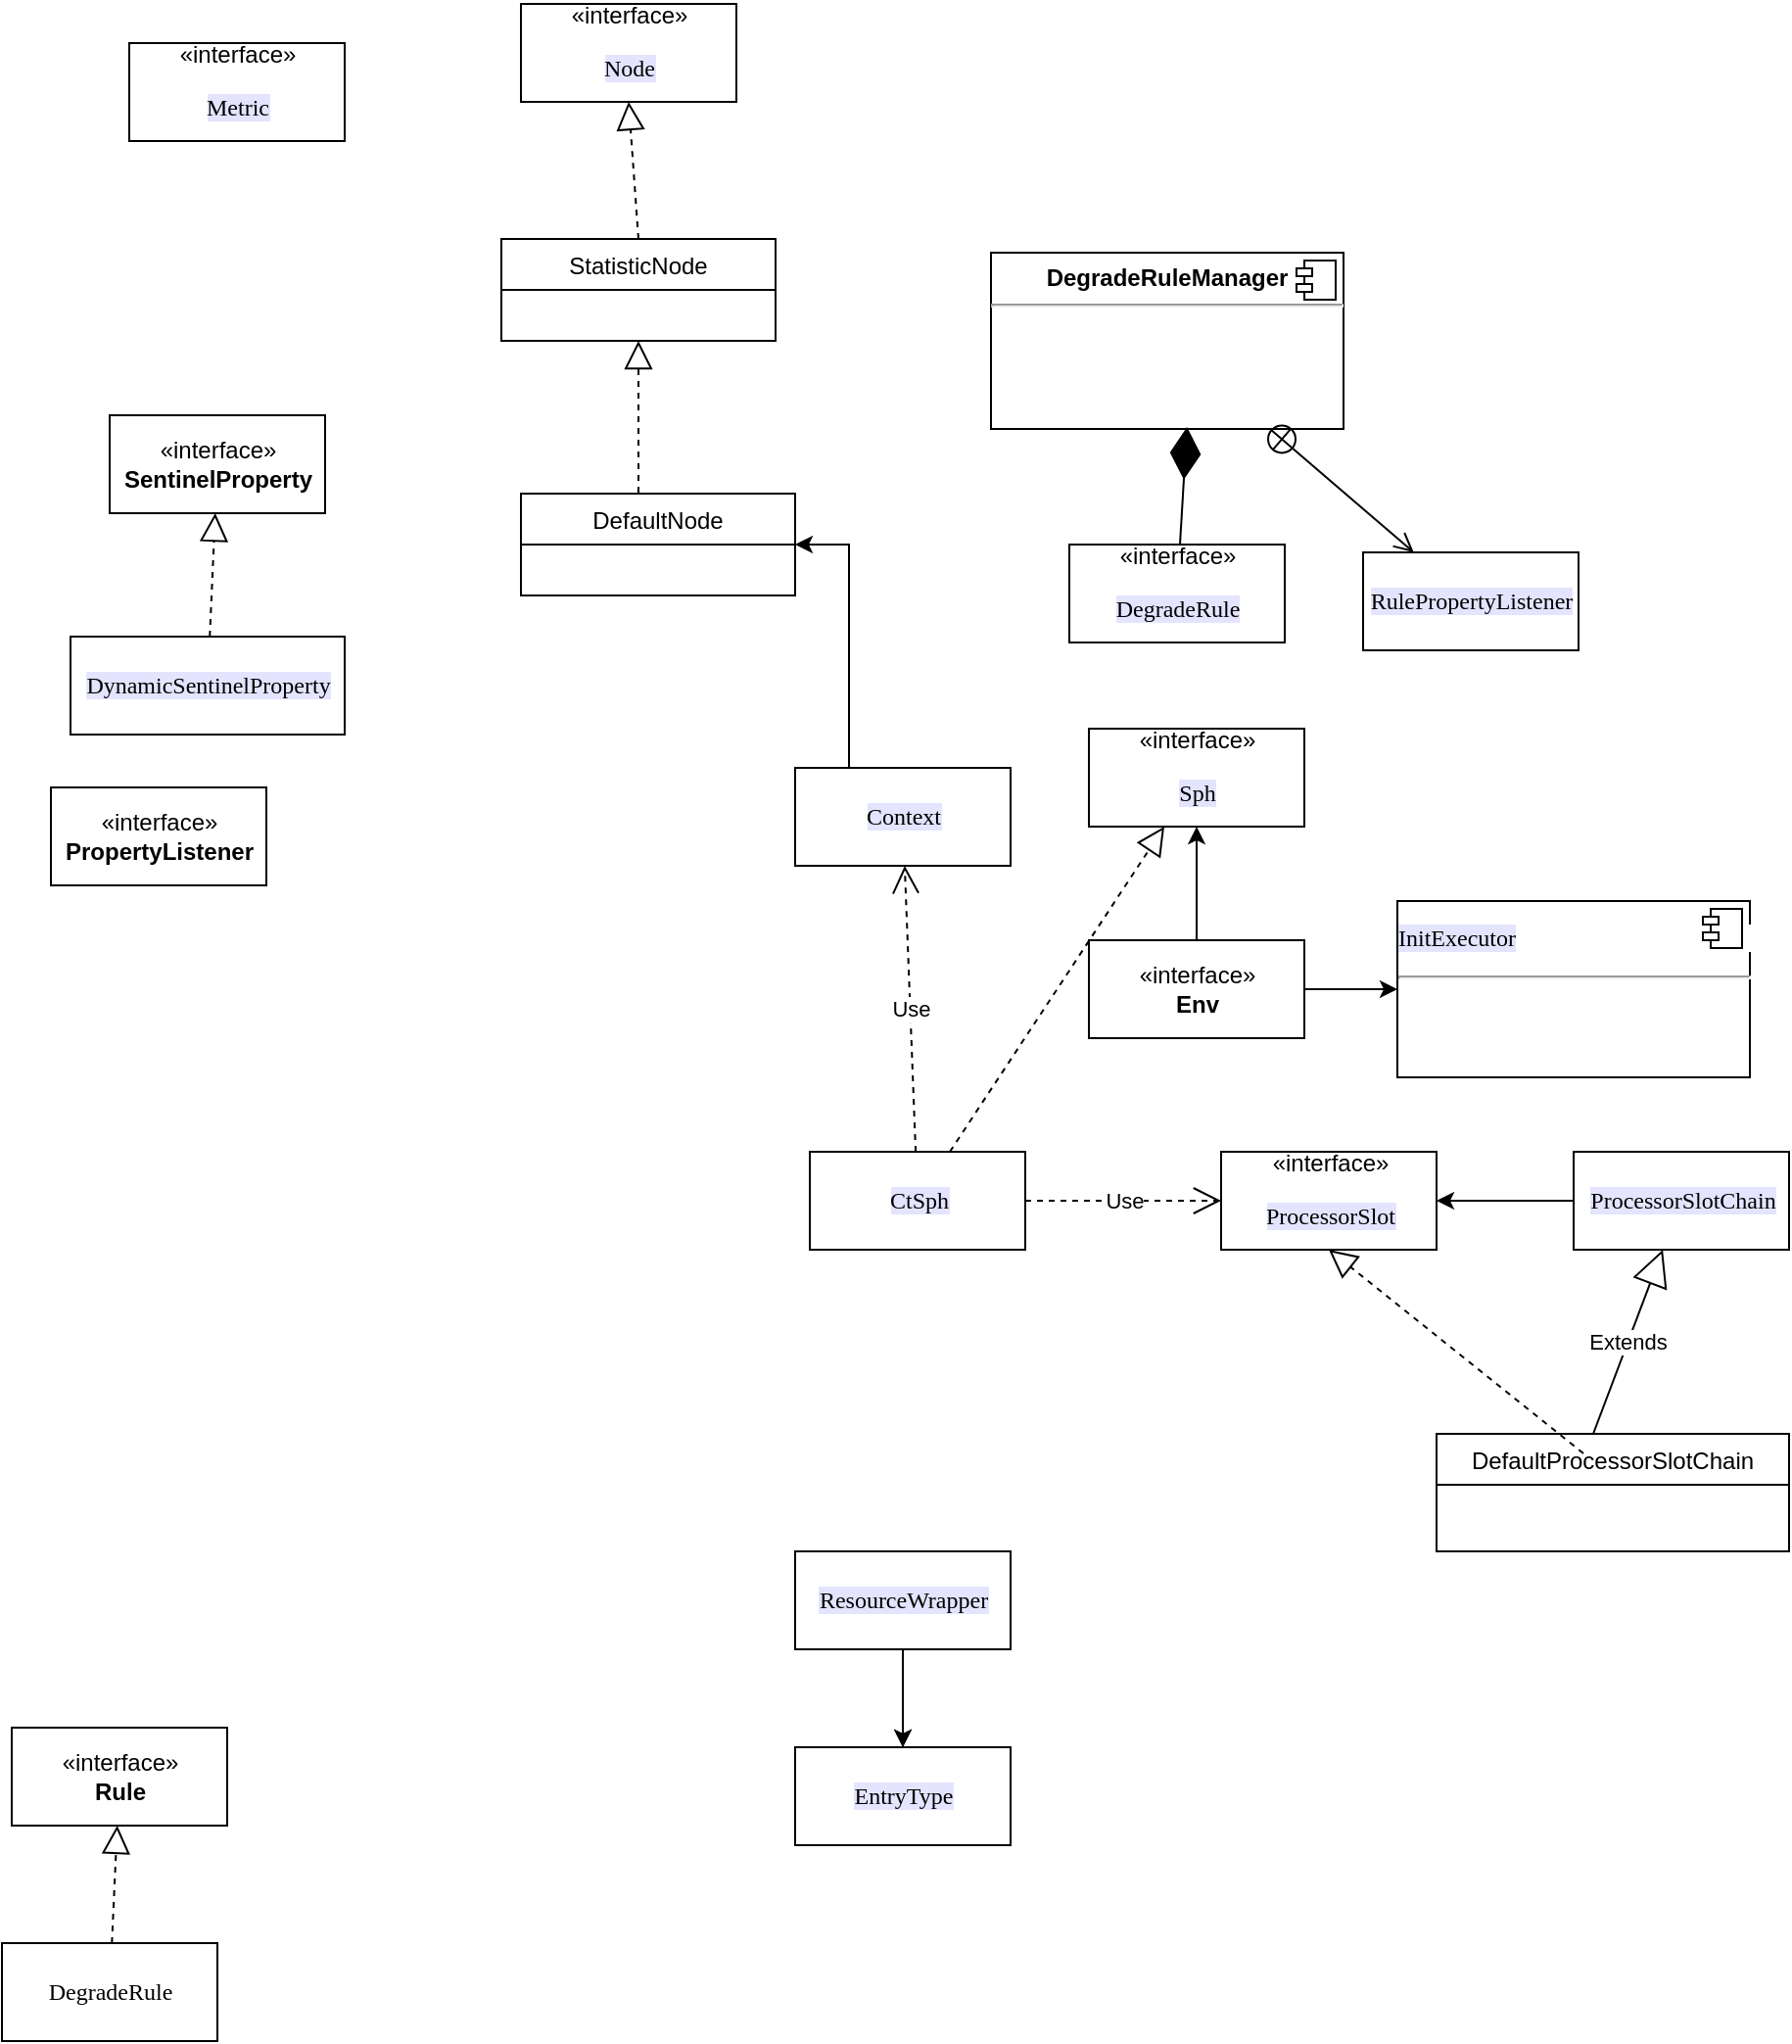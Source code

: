 <mxfile version="12.2.6" type="github" pages="1">
  <diagram id="y_QmiB6c8rPCZiAQrKqH" name="第 1 页">
    <mxGraphModel dx="928" dy="600" grid="1" gridSize="10" guides="1" tooltips="1" connect="1" arrows="1" fold="1" page="1" pageScale="1" pageWidth="1169" pageHeight="826" math="0" shadow="0">
      <root>
        <mxCell id="0"/>
        <mxCell id="1" parent="0"/>
        <mxCell id="b91iQ3AMOOA-9lCNl5o0-2" value="«interface»&lt;br&gt;&lt;pre style=&quot;background-color: rgb(255 , 255 , 255) ; font-family: &amp;#34;consolas&amp;#34; ; font-size: 9pt&quot;&gt;&lt;span style=&quot;background-color: #e4e4ff&quot;&gt;Metric&lt;/span&gt;&lt;/pre&gt;" style="html=1;" parent="1" vertex="1">
          <mxGeometry x="130" y="110" width="110" height="50" as="geometry"/>
        </mxCell>
        <mxCell id="b91iQ3AMOOA-9lCNl5o0-3" value="«interface»&lt;br&gt;&lt;pre style=&quot;background-color: rgb(255 , 255 , 255) ; font-family: &amp;#34;consolas&amp;#34; ; font-size: 9pt&quot;&gt;&lt;pre style=&quot;font-family: &amp;#34;consolas&amp;#34; ; font-size: 9pt&quot;&gt;&lt;span style=&quot;background-color: #e4e4ff&quot;&gt;Node&lt;/span&gt;&lt;/pre&gt;&lt;/pre&gt;" style="html=1;" parent="1" vertex="1">
          <mxGeometry x="330" y="90" width="110" height="50" as="geometry"/>
        </mxCell>
        <mxCell id="b91iQ3AMOOA-9lCNl5o0-4" value="StatisticNode" style="swimlane;fontStyle=0;childLayout=stackLayout;horizontal=1;startSize=26;fillColor=none;horizontalStack=0;resizeParent=1;resizeParentMax=0;resizeLast=0;collapsible=1;marginBottom=0;" parent="1" vertex="1">
          <mxGeometry x="320" y="210" width="140" height="52" as="geometry"/>
        </mxCell>
        <mxCell id="b91iQ3AMOOA-9lCNl5o0-15" value="DefaultNode" style="swimlane;fontStyle=0;childLayout=stackLayout;horizontal=1;startSize=26;fillColor=none;horizontalStack=0;resizeParent=1;resizeParentMax=0;resizeLast=0;collapsible=1;marginBottom=0;" parent="1" vertex="1">
          <mxGeometry x="330" y="340" width="140" height="52" as="geometry">
            <mxRectangle x="360" y="380" width="100" height="26" as="alternateBounds"/>
          </mxGeometry>
        </mxCell>
        <mxCell id="b91iQ3AMOOA-9lCNl5o0-19" value="" style="endArrow=block;dashed=1;endFill=0;endSize=12;html=1;entryX=0.5;entryY=1;entryDx=0;entryDy=0;" parent="b91iQ3AMOOA-9lCNl5o0-15" target="b91iQ3AMOOA-9lCNl5o0-4" edge="1">
          <mxGeometry width="160" relative="1" as="geometry">
            <mxPoint x="60" y="-0.5" as="sourcePoint"/>
            <mxPoint x="70" y="-110" as="targetPoint"/>
          </mxGeometry>
        </mxCell>
        <mxCell id="b91iQ3AMOOA-9lCNl5o0-23" value="" style="endArrow=block;dashed=1;endFill=0;endSize=12;html=1;exitX=0.5;exitY=0;exitDx=0;exitDy=0;entryX=0.5;entryY=1;entryDx=0;entryDy=0;" parent="1" source="b91iQ3AMOOA-9lCNl5o0-4" target="b91iQ3AMOOA-9lCNl5o0-3" edge="1">
          <mxGeometry width="160" relative="1" as="geometry">
            <mxPoint x="530" y="350" as="sourcePoint"/>
            <mxPoint x="690" y="350" as="targetPoint"/>
          </mxGeometry>
        </mxCell>
        <mxCell id="b91iQ3AMOOA-9lCNl5o0-30" value="&lt;pre style=&quot;background-color: rgb(255 , 255 , 255) ; font-family: &amp;#34;consolas&amp;#34; ; font-size: 9pt&quot;&gt;&lt;span style=&quot;background-color: #e4e4ff&quot;&gt;DynamicSentinelProperty&lt;/span&gt;&lt;/pre&gt;" style="html=1;" parent="1" vertex="1">
          <mxGeometry x="100" y="413" width="140" height="50" as="geometry"/>
        </mxCell>
        <mxCell id="b91iQ3AMOOA-9lCNl5o0-31" value="«interface»&lt;br&gt;&lt;b&gt;SentinelProperty&lt;/b&gt;" style="html=1;" parent="1" vertex="1">
          <mxGeometry x="120" y="300" width="110" height="50" as="geometry"/>
        </mxCell>
        <mxCell id="b91iQ3AMOOA-9lCNl5o0-32" value="" style="endArrow=block;dashed=1;endFill=0;endSize=12;html=1;" parent="1" source="b91iQ3AMOOA-9lCNl5o0-30" target="b91iQ3AMOOA-9lCNl5o0-31" edge="1">
          <mxGeometry width="160" relative="1" as="geometry">
            <mxPoint x="180" y="410" as="sourcePoint"/>
            <mxPoint x="340" y="410" as="targetPoint"/>
          </mxGeometry>
        </mxCell>
        <mxCell id="b91iQ3AMOOA-9lCNl5o0-33" value="«interface»&lt;br&gt;&lt;b&gt;PropertyListener&lt;/b&gt;" style="html=1;" parent="1" vertex="1">
          <mxGeometry x="90" y="490" width="110" height="50" as="geometry"/>
        </mxCell>
        <mxCell id="b91iQ3AMOOA-9lCNl5o0-34" value="&lt;p style=&quot;margin: 0px ; margin-top: 6px ; text-align: center&quot;&gt;&lt;b&gt;DegradeRuleManager&lt;/b&gt;&lt;br&gt;&lt;/p&gt;&lt;hr&gt;&lt;p style=&quot;margin: 0px ; margin-left: 8px&quot;&gt;&lt;br&gt;&lt;/p&gt;" style="align=left;overflow=fill;html=1;" parent="1" vertex="1">
          <mxGeometry x="570" y="217" width="180" height="90" as="geometry"/>
        </mxCell>
        <mxCell id="b91iQ3AMOOA-9lCNl5o0-35" value="" style="shape=component;jettyWidth=8;jettyHeight=4;" parent="b91iQ3AMOOA-9lCNl5o0-34" vertex="1">
          <mxGeometry x="1" width="20" height="20" relative="1" as="geometry">
            <mxPoint x="-24" y="4" as="offset"/>
          </mxGeometry>
        </mxCell>
        <mxCell id="b91iQ3AMOOA-9lCNl5o0-36" value="«interface»&lt;br&gt;&lt;pre style=&quot;background-color: rgb(255 , 255 , 255) ; font-family: &amp;#34;consolas&amp;#34; ; font-size: 9pt&quot;&gt;&lt;span style=&quot;background-color: #e4e4ff&quot;&gt;DegradeRule&lt;/span&gt;&lt;/pre&gt;" style="html=1;" parent="1" vertex="1">
          <mxGeometry x="610" y="366" width="110" height="50" as="geometry"/>
        </mxCell>
        <mxCell id="b91iQ3AMOOA-9lCNl5o0-37" value="" style="endArrow=diamondThin;endFill=1;endSize=24;html=1;entryX=0.556;entryY=0.989;entryDx=0;entryDy=0;entryPerimeter=0;" parent="1" source="b91iQ3AMOOA-9lCNl5o0-36" target="b91iQ3AMOOA-9lCNl5o0-34" edge="1">
          <mxGeometry width="160" relative="1" as="geometry">
            <mxPoint x="90" y="490" as="sourcePoint"/>
            <mxPoint x="250" y="490" as="targetPoint"/>
          </mxGeometry>
        </mxCell>
        <mxCell id="b91iQ3AMOOA-9lCNl5o0-38" value="&lt;pre style=&quot;background-color: rgb(255 , 255 , 255) ; font-family: &amp;#34;consolas&amp;#34; ; font-size: 9pt&quot;&gt;&lt;span style=&quot;background-color: #e4e4ff&quot;&gt;RulePropertyListener&lt;/span&gt;&lt;/pre&gt;" style="html=1;" parent="1" vertex="1">
          <mxGeometry x="760" y="370" width="110" height="50" as="geometry"/>
        </mxCell>
        <mxCell id="b91iQ3AMOOA-9lCNl5o0-39" value="" style="endArrow=open;startArrow=circlePlus;endFill=0;startFill=0;endSize=8;html=1;" parent="1" source="b91iQ3AMOOA-9lCNl5o0-34" target="b91iQ3AMOOA-9lCNl5o0-38" edge="1">
          <mxGeometry width="160" relative="1" as="geometry">
            <mxPoint x="700" y="470" as="sourcePoint"/>
            <mxPoint x="860" y="470" as="targetPoint"/>
          </mxGeometry>
        </mxCell>
        <mxCell id="b91iQ3AMOOA-9lCNl5o0-41" value="«interface»&lt;br&gt;&lt;pre style=&quot;background-color: rgb(255 , 255 , 255) ; font-family: &amp;#34;consolas&amp;#34; ; font-size: 9pt&quot;&gt;&lt;span style=&quot;background-color: #e4e4ff&quot;&gt;Sph&lt;/span&gt;&lt;/pre&gt;" style="html=1;" parent="1" vertex="1">
          <mxGeometry x="620" y="460" width="110" height="50" as="geometry"/>
        </mxCell>
        <mxCell id="b91iQ3AMOOA-9lCNl5o0-45" style="edgeStyle=orthogonalEdgeStyle;rounded=0;orthogonalLoop=1;jettySize=auto;html=1;entryX=0;entryY=0.5;entryDx=0;entryDy=0;" parent="1" source="b91iQ3AMOOA-9lCNl5o0-42" target="b91iQ3AMOOA-9lCNl5o0-43" edge="1">
          <mxGeometry relative="1" as="geometry"/>
        </mxCell>
        <mxCell id="b91iQ3AMOOA-9lCNl5o0-46" style="edgeStyle=orthogonalEdgeStyle;rounded=0;orthogonalLoop=1;jettySize=auto;html=1;" parent="1" source="b91iQ3AMOOA-9lCNl5o0-42" target="b91iQ3AMOOA-9lCNl5o0-41" edge="1">
          <mxGeometry relative="1" as="geometry"/>
        </mxCell>
        <mxCell id="b91iQ3AMOOA-9lCNl5o0-42" value="«interface»&lt;br&gt;&lt;b&gt;Env&lt;/b&gt;" style="html=1;" parent="1" vertex="1">
          <mxGeometry x="620" y="568" width="110" height="50" as="geometry"/>
        </mxCell>
        <mxCell id="b91iQ3AMOOA-9lCNl5o0-43" value="&lt;pre style=&quot;background-color: rgb(255 , 255 , 255) ; font-family: &amp;#34;consolas&amp;#34; ; font-size: 9pt&quot;&gt;&lt;span style=&quot;background-color: #e4e4ff&quot;&gt;InitExecutor&lt;/span&gt;&lt;/pre&gt;&lt;hr&gt;&lt;p style=&quot;margin: 0px ; margin-left: 8px&quot;&gt;&lt;br&gt;&lt;/p&gt;" style="align=left;overflow=fill;html=1;" parent="1" vertex="1">
          <mxGeometry x="777.5" y="548" width="180" height="90" as="geometry"/>
        </mxCell>
        <mxCell id="b91iQ3AMOOA-9lCNl5o0-44" value="" style="shape=component;jettyWidth=8;jettyHeight=4;" parent="b91iQ3AMOOA-9lCNl5o0-43" vertex="1">
          <mxGeometry x="1" width="20" height="20" relative="1" as="geometry">
            <mxPoint x="-24" y="4" as="offset"/>
          </mxGeometry>
        </mxCell>
        <mxCell id="b91iQ3AMOOA-9lCNl5o0-48" style="edgeStyle=orthogonalEdgeStyle;rounded=0;orthogonalLoop=1;jettySize=auto;html=1;exitX=0.25;exitY=0;exitDx=0;exitDy=0;entryX=1;entryY=0.5;entryDx=0;entryDy=0;" parent="1" source="b91iQ3AMOOA-9lCNl5o0-47" target="b91iQ3AMOOA-9lCNl5o0-15" edge="1">
          <mxGeometry relative="1" as="geometry"/>
        </mxCell>
        <mxCell id="b91iQ3AMOOA-9lCNl5o0-47" value="&lt;pre style=&quot;background-color: rgb(255 , 255 , 255) ; font-family: &amp;#34;consolas&amp;#34; ; font-size: 9pt&quot;&gt;&lt;span style=&quot;background-color: #e4e4ff&quot;&gt;Context&lt;/span&gt;&lt;/pre&gt;" style="html=1;" parent="1" vertex="1">
          <mxGeometry x="470" y="480" width="110" height="50" as="geometry"/>
        </mxCell>
        <mxCell id="b91iQ3AMOOA-9lCNl5o0-53" style="edgeStyle=orthogonalEdgeStyle;rounded=0;orthogonalLoop=1;jettySize=auto;html=1;exitX=0.5;exitY=1;exitDx=0;exitDy=0;entryX=0.5;entryY=0;entryDx=0;entryDy=0;" parent="1" source="b91iQ3AMOOA-9lCNl5o0-50" target="b91iQ3AMOOA-9lCNl5o0-51" edge="1">
          <mxGeometry relative="1" as="geometry"/>
        </mxCell>
        <mxCell id="9AZi69wFibRh-v-oisWP-1" style="edgeStyle=orthogonalEdgeStyle;rounded=0;orthogonalLoop=1;jettySize=auto;html=1;" edge="1" parent="1" source="b91iQ3AMOOA-9lCNl5o0-50" target="b91iQ3AMOOA-9lCNl5o0-51">
          <mxGeometry relative="1" as="geometry"/>
        </mxCell>
        <mxCell id="b91iQ3AMOOA-9lCNl5o0-50" value="&lt;pre style=&quot;background-color: rgb(255 , 255 , 255) ; font-family: &amp;#34;consolas&amp;#34; ; font-size: 9pt&quot;&gt;&lt;span style=&quot;background-color: #e4e4ff&quot;&gt;ResourceWrapper&lt;/span&gt;&lt;/pre&gt;" style="html=1;" parent="1" vertex="1">
          <mxGeometry x="470" y="880" width="110" height="50" as="geometry"/>
        </mxCell>
        <mxCell id="b91iQ3AMOOA-9lCNl5o0-51" value="&lt;pre style=&quot;background-color: rgb(255 , 255 , 255) ; font-family: &amp;#34;consolas&amp;#34; ; font-size: 9pt&quot;&gt;&lt;span style=&quot;background-color: #e4e4ff&quot;&gt;EntryType&lt;/span&gt;&lt;/pre&gt;" style="html=1;" parent="1" vertex="1">
          <mxGeometry x="470" y="980" width="110" height="50" as="geometry"/>
        </mxCell>
        <mxCell id="b91iQ3AMOOA-9lCNl5o0-52" value="«interface»&lt;br&gt;&lt;pre style=&quot;background-color: rgb(255 , 255 , 255) ; font-family: &amp;#34;consolas&amp;#34; ; font-size: 9pt&quot;&gt;&lt;pre style=&quot;font-family: &amp;#34;consolas&amp;#34; ; font-size: 9pt&quot;&gt;&lt;span style=&quot;background-color: #e4e4ff&quot;&gt;ProcessorSlot&lt;/span&gt;&lt;/pre&gt;&lt;/pre&gt;" style="html=1;" parent="1" vertex="1">
          <mxGeometry x="687.5" y="676" width="110" height="50" as="geometry"/>
        </mxCell>
        <mxCell id="b91iQ3AMOOA-9lCNl5o0-55" style="edgeStyle=orthogonalEdgeStyle;rounded=0;orthogonalLoop=1;jettySize=auto;html=1;exitX=0;exitY=0.5;exitDx=0;exitDy=0;entryX=1;entryY=0.5;entryDx=0;entryDy=0;" parent="1" source="b91iQ3AMOOA-9lCNl5o0-54" target="b91iQ3AMOOA-9lCNl5o0-52" edge="1">
          <mxGeometry relative="1" as="geometry"/>
        </mxCell>
        <mxCell id="b91iQ3AMOOA-9lCNl5o0-54" value="&lt;pre style=&quot;background-color: rgb(255 , 255 , 255) ; font-family: &amp;#34;consolas&amp;#34; ; font-size: 9pt&quot;&gt;&lt;span style=&quot;background-color: #e4e4ff&quot;&gt;ProcessorSlotChain&lt;/span&gt;&lt;/pre&gt;" style="html=1;" parent="1" vertex="1">
          <mxGeometry x="867.5" y="676" width="110" height="50" as="geometry"/>
        </mxCell>
        <mxCell id="b91iQ3AMOOA-9lCNl5o0-56" value="DefaultProcessorSlotChain" style="swimlane;fontStyle=0;childLayout=stackLayout;horizontal=1;startSize=26;fillColor=none;horizontalStack=0;resizeParent=1;resizeParentMax=0;resizeLast=0;collapsible=1;marginBottom=0;" parent="1" vertex="1">
          <mxGeometry x="797.5" y="820" width="180" height="60" as="geometry"/>
        </mxCell>
        <mxCell id="b91iQ3AMOOA-9lCNl5o0-63" value="" style="endArrow=block;dashed=1;endFill=0;endSize=12;html=1;entryX=0.5;entryY=1;entryDx=0;entryDy=0;" parent="b91iQ3AMOOA-9lCNl5o0-56" target="b91iQ3AMOOA-9lCNl5o0-52" edge="1">
          <mxGeometry width="160" relative="1" as="geometry">
            <mxPoint x="75" y="10" as="sourcePoint"/>
            <mxPoint x="235" y="10" as="targetPoint"/>
          </mxGeometry>
        </mxCell>
        <mxCell id="b91iQ3AMOOA-9lCNl5o0-64" value="Extends" style="endArrow=block;endSize=16;endFill=0;html=1;" parent="b91iQ3AMOOA-9lCNl5o0-56" target="b91iQ3AMOOA-9lCNl5o0-54" edge="1">
          <mxGeometry width="160" relative="1" as="geometry">
            <mxPoint x="80" as="sourcePoint"/>
            <mxPoint x="240" as="targetPoint"/>
          </mxGeometry>
        </mxCell>
        <mxCell id="9AZi69wFibRh-v-oisWP-4" value="«interface»&lt;br&gt;&lt;b&gt;Rule&lt;/b&gt;" style="html=1;" vertex="1" parent="1">
          <mxGeometry x="70" y="970" width="110" height="50" as="geometry"/>
        </mxCell>
        <mxCell id="9AZi69wFibRh-v-oisWP-5" value="&lt;pre style=&quot;background-color: rgb(255 , 255 , 255) ; font-family: &amp;#34;consolas&amp;#34; ; font-size: 9pt&quot;&gt;DegradeRule&lt;/pre&gt;" style="html=1;" vertex="1" parent="1">
          <mxGeometry x="65" y="1080" width="110" height="50" as="geometry"/>
        </mxCell>
        <mxCell id="9AZi69wFibRh-v-oisWP-6" value="" style="endArrow=block;dashed=1;endFill=0;endSize=12;html=1;" edge="1" parent="1" source="9AZi69wFibRh-v-oisWP-5" target="9AZi69wFibRh-v-oisWP-4">
          <mxGeometry width="160" relative="1" as="geometry">
            <mxPoint x="60" y="1160" as="sourcePoint"/>
            <mxPoint x="220" y="1160" as="targetPoint"/>
          </mxGeometry>
        </mxCell>
        <mxCell id="9AZi69wFibRh-v-oisWP-7" value="&lt;pre style=&quot;background-color: rgb(255 , 255 , 255) ; font-family: &amp;#34;consolas&amp;#34; ; font-size: 9pt&quot;&gt;&lt;span style=&quot;background-color: #e4e4ff&quot;&gt;CtSph&lt;/span&gt;&lt;/pre&gt;" style="html=1;" vertex="1" parent="1">
          <mxGeometry x="477.5" y="676" width="110" height="50" as="geometry"/>
        </mxCell>
        <mxCell id="9AZi69wFibRh-v-oisWP-8" value="" style="endArrow=block;dashed=1;endFill=0;endSize=12;html=1;" edge="1" parent="1" source="9AZi69wFibRh-v-oisWP-7" target="b91iQ3AMOOA-9lCNl5o0-41">
          <mxGeometry width="160" relative="1" as="geometry">
            <mxPoint x="502.5" y="819" as="sourcePoint"/>
            <mxPoint x="662.5" y="819" as="targetPoint"/>
          </mxGeometry>
        </mxCell>
        <mxCell id="9AZi69wFibRh-v-oisWP-10" value="Use" style="endArrow=open;endSize=12;dashed=1;html=1;entryX=0;entryY=0.5;entryDx=0;entryDy=0;" edge="1" parent="1" source="9AZi69wFibRh-v-oisWP-7" target="b91iQ3AMOOA-9lCNl5o0-52">
          <mxGeometry width="160" relative="1" as="geometry">
            <mxPoint x="482.5" y="1050" as="sourcePoint"/>
            <mxPoint x="642.5" y="1050" as="targetPoint"/>
          </mxGeometry>
        </mxCell>
        <mxCell id="9AZi69wFibRh-v-oisWP-11" value="Use" style="endArrow=open;endSize=12;dashed=1;html=1;" edge="1" parent="1" source="9AZi69wFibRh-v-oisWP-7" target="b91iQ3AMOOA-9lCNl5o0-47">
          <mxGeometry width="160" relative="1" as="geometry">
            <mxPoint x="452.5" y="802.5" as="sourcePoint"/>
            <mxPoint x="612.5" y="802.5" as="targetPoint"/>
          </mxGeometry>
        </mxCell>
      </root>
    </mxGraphModel>
  </diagram>
</mxfile>
